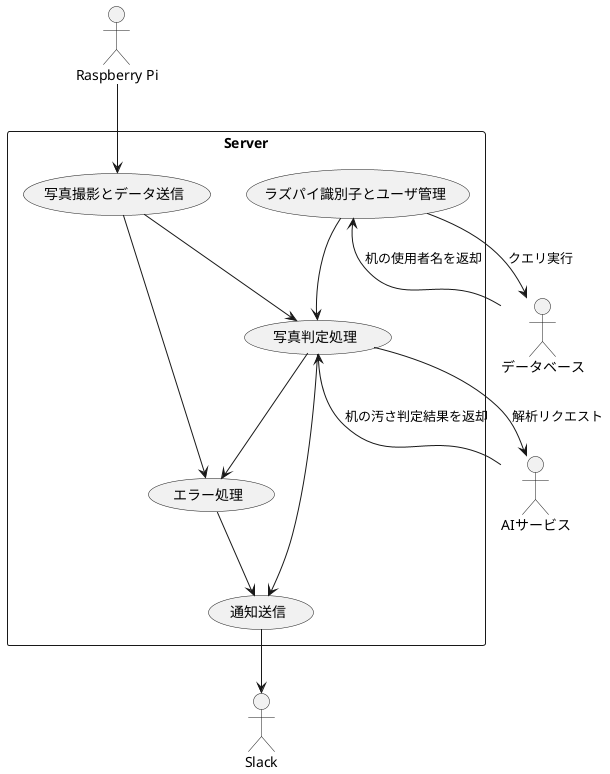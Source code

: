 @startuml
' アクターの定義
actor "Raspberry Pi" as Raspi
actor "Slack" as Slack
actor "AIサービス" as AIService
actor "データベース" as DB

' サーバをシステムとして定義
rectangle Server {
    usecase "写真撮影とデータ送信" as UC1
    usecase "写真判定処理" as UC2
    usecase "通知送信" as UC3
    usecase "ラズパイ識別子とユーザ管理" as UC4
    usecase "エラー処理" as UC5
}

' アクターとユースケースの関係
Raspi --> UC1
UC1 --> UC2
UC2 --> AIService : 解析リクエスト
AIService --> UC2 : 机の汚さ判定結果を返却
UC2 --> UC3
UC4 --> UC2
UC3 --> Slack
UC1 --> UC5
UC2 --> UC5
UC4 --> DB : クエリ実行
DB --> UC4 : 机の使用者名を返却
UC5 --> UC3
@enduml